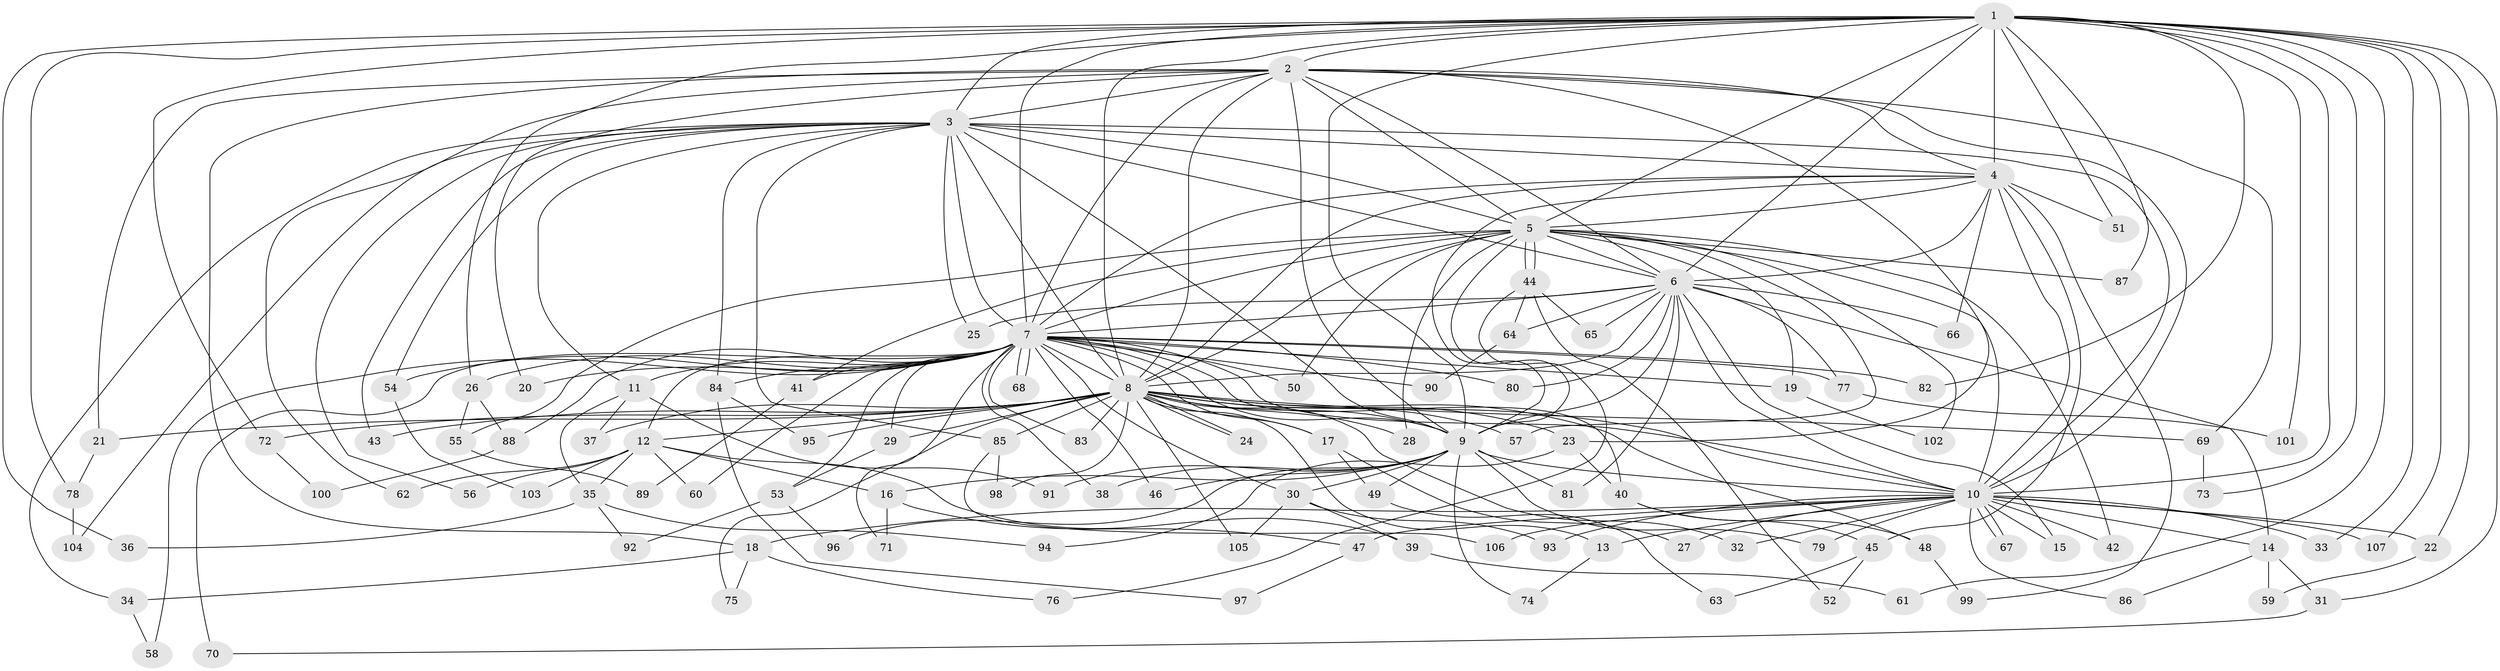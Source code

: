 // Generated by graph-tools (version 1.1) at 2025/25/03/09/25 03:25:48]
// undirected, 107 vertices, 239 edges
graph export_dot {
graph [start="1"]
  node [color=gray90,style=filled];
  1;
  2;
  3;
  4;
  5;
  6;
  7;
  8;
  9;
  10;
  11;
  12;
  13;
  14;
  15;
  16;
  17;
  18;
  19;
  20;
  21;
  22;
  23;
  24;
  25;
  26;
  27;
  28;
  29;
  30;
  31;
  32;
  33;
  34;
  35;
  36;
  37;
  38;
  39;
  40;
  41;
  42;
  43;
  44;
  45;
  46;
  47;
  48;
  49;
  50;
  51;
  52;
  53;
  54;
  55;
  56;
  57;
  58;
  59;
  60;
  61;
  62;
  63;
  64;
  65;
  66;
  67;
  68;
  69;
  70;
  71;
  72;
  73;
  74;
  75;
  76;
  77;
  78;
  79;
  80;
  81;
  82;
  83;
  84;
  85;
  86;
  87;
  88;
  89;
  90;
  91;
  92;
  93;
  94;
  95;
  96;
  97;
  98;
  99;
  100;
  101;
  102;
  103;
  104;
  105;
  106;
  107;
  1 -- 2;
  1 -- 3;
  1 -- 4;
  1 -- 5;
  1 -- 6;
  1 -- 7;
  1 -- 8;
  1 -- 9;
  1 -- 10;
  1 -- 22;
  1 -- 26;
  1 -- 31;
  1 -- 33;
  1 -- 36;
  1 -- 51;
  1 -- 61;
  1 -- 72;
  1 -- 73;
  1 -- 78;
  1 -- 82;
  1 -- 87;
  1 -- 101;
  1 -- 107;
  2 -- 3;
  2 -- 4;
  2 -- 5;
  2 -- 6;
  2 -- 7;
  2 -- 8;
  2 -- 9;
  2 -- 10;
  2 -- 18;
  2 -- 20;
  2 -- 21;
  2 -- 23;
  2 -- 62;
  2 -- 69;
  3 -- 4;
  3 -- 5;
  3 -- 6;
  3 -- 7;
  3 -- 8;
  3 -- 9;
  3 -- 10;
  3 -- 11;
  3 -- 25;
  3 -- 34;
  3 -- 43;
  3 -- 54;
  3 -- 56;
  3 -- 84;
  3 -- 85;
  3 -- 104;
  4 -- 5;
  4 -- 6;
  4 -- 7;
  4 -- 8;
  4 -- 9;
  4 -- 10;
  4 -- 45;
  4 -- 51;
  4 -- 66;
  4 -- 99;
  5 -- 6;
  5 -- 7;
  5 -- 8;
  5 -- 9;
  5 -- 10;
  5 -- 19;
  5 -- 28;
  5 -- 41;
  5 -- 42;
  5 -- 44;
  5 -- 44;
  5 -- 50;
  5 -- 55;
  5 -- 57;
  5 -- 87;
  5 -- 102;
  6 -- 7;
  6 -- 8;
  6 -- 9;
  6 -- 10;
  6 -- 14;
  6 -- 15;
  6 -- 25;
  6 -- 64;
  6 -- 65;
  6 -- 66;
  6 -- 77;
  6 -- 80;
  6 -- 81;
  7 -- 8;
  7 -- 9;
  7 -- 10;
  7 -- 11;
  7 -- 12;
  7 -- 17;
  7 -- 19;
  7 -- 20;
  7 -- 26;
  7 -- 29;
  7 -- 30;
  7 -- 38;
  7 -- 40;
  7 -- 41;
  7 -- 46;
  7 -- 50;
  7 -- 53;
  7 -- 54;
  7 -- 58;
  7 -- 60;
  7 -- 68;
  7 -- 68;
  7 -- 70;
  7 -- 71;
  7 -- 77;
  7 -- 80;
  7 -- 82;
  7 -- 83;
  7 -- 84;
  7 -- 88;
  7 -- 90;
  8 -- 9;
  8 -- 10;
  8 -- 12;
  8 -- 13;
  8 -- 17;
  8 -- 21;
  8 -- 23;
  8 -- 24;
  8 -- 24;
  8 -- 28;
  8 -- 29;
  8 -- 32;
  8 -- 37;
  8 -- 43;
  8 -- 48;
  8 -- 57;
  8 -- 69;
  8 -- 72;
  8 -- 75;
  8 -- 83;
  8 -- 85;
  8 -- 95;
  8 -- 98;
  8 -- 105;
  9 -- 10;
  9 -- 16;
  9 -- 30;
  9 -- 38;
  9 -- 46;
  9 -- 49;
  9 -- 74;
  9 -- 79;
  9 -- 81;
  9 -- 91;
  9 -- 96;
  10 -- 13;
  10 -- 14;
  10 -- 15;
  10 -- 18;
  10 -- 22;
  10 -- 27;
  10 -- 32;
  10 -- 33;
  10 -- 42;
  10 -- 47;
  10 -- 67;
  10 -- 67;
  10 -- 79;
  10 -- 86;
  10 -- 93;
  10 -- 106;
  10 -- 107;
  11 -- 35;
  11 -- 37;
  11 -- 91;
  12 -- 16;
  12 -- 35;
  12 -- 39;
  12 -- 56;
  12 -- 60;
  12 -- 62;
  12 -- 103;
  13 -- 74;
  14 -- 31;
  14 -- 59;
  14 -- 86;
  16 -- 47;
  16 -- 71;
  17 -- 27;
  17 -- 49;
  18 -- 34;
  18 -- 75;
  18 -- 76;
  19 -- 102;
  21 -- 78;
  22 -- 59;
  23 -- 40;
  23 -- 94;
  26 -- 55;
  26 -- 88;
  29 -- 53;
  30 -- 39;
  30 -- 93;
  30 -- 105;
  31 -- 70;
  34 -- 58;
  35 -- 36;
  35 -- 92;
  35 -- 94;
  39 -- 61;
  40 -- 45;
  40 -- 48;
  41 -- 89;
  44 -- 52;
  44 -- 64;
  44 -- 65;
  44 -- 76;
  45 -- 52;
  45 -- 63;
  47 -- 97;
  48 -- 99;
  49 -- 63;
  53 -- 92;
  53 -- 96;
  54 -- 103;
  55 -- 89;
  64 -- 90;
  69 -- 73;
  72 -- 100;
  77 -- 101;
  78 -- 104;
  84 -- 95;
  84 -- 97;
  85 -- 98;
  85 -- 106;
  88 -- 100;
}
